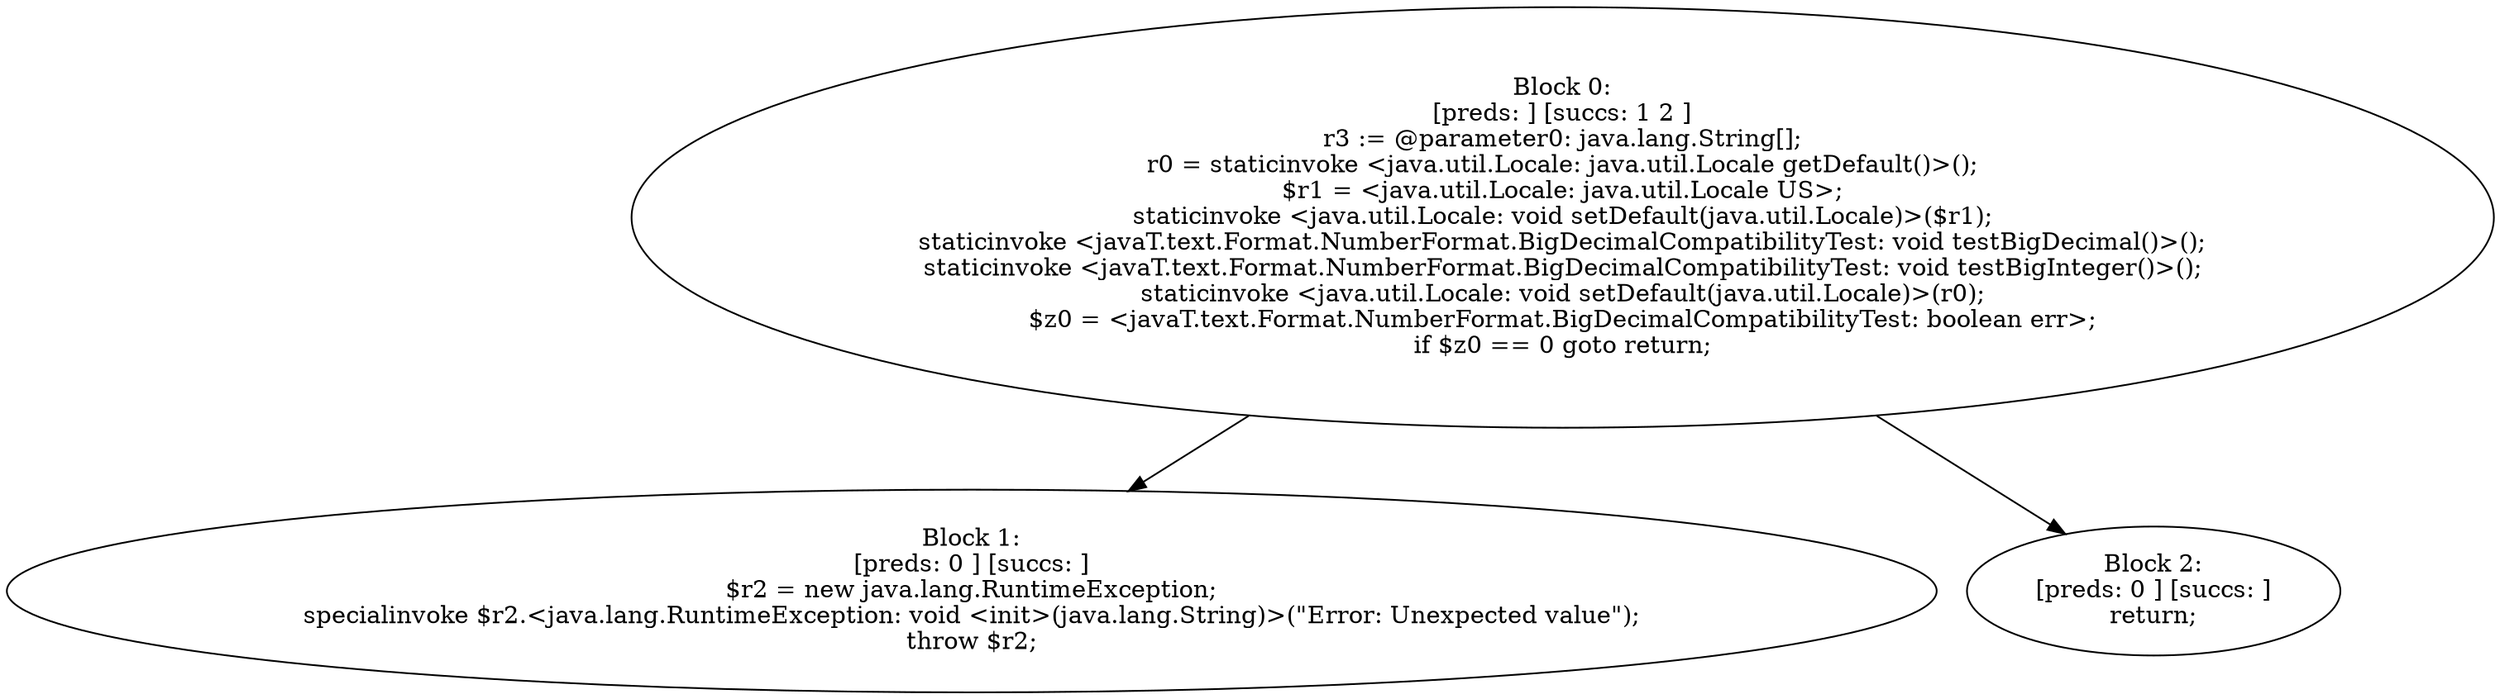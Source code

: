 digraph "unitGraph" {
    "Block 0:
[preds: ] [succs: 1 2 ]
r3 := @parameter0: java.lang.String[];
r0 = staticinvoke <java.util.Locale: java.util.Locale getDefault()>();
$r1 = <java.util.Locale: java.util.Locale US>;
staticinvoke <java.util.Locale: void setDefault(java.util.Locale)>($r1);
staticinvoke <javaT.text.Format.NumberFormat.BigDecimalCompatibilityTest: void testBigDecimal()>();
staticinvoke <javaT.text.Format.NumberFormat.BigDecimalCompatibilityTest: void testBigInteger()>();
staticinvoke <java.util.Locale: void setDefault(java.util.Locale)>(r0);
$z0 = <javaT.text.Format.NumberFormat.BigDecimalCompatibilityTest: boolean err>;
if $z0 == 0 goto return;
"
    "Block 1:
[preds: 0 ] [succs: ]
$r2 = new java.lang.RuntimeException;
specialinvoke $r2.<java.lang.RuntimeException: void <init>(java.lang.String)>(\"Error: Unexpected value\");
throw $r2;
"
    "Block 2:
[preds: 0 ] [succs: ]
return;
"
    "Block 0:
[preds: ] [succs: 1 2 ]
r3 := @parameter0: java.lang.String[];
r0 = staticinvoke <java.util.Locale: java.util.Locale getDefault()>();
$r1 = <java.util.Locale: java.util.Locale US>;
staticinvoke <java.util.Locale: void setDefault(java.util.Locale)>($r1);
staticinvoke <javaT.text.Format.NumberFormat.BigDecimalCompatibilityTest: void testBigDecimal()>();
staticinvoke <javaT.text.Format.NumberFormat.BigDecimalCompatibilityTest: void testBigInteger()>();
staticinvoke <java.util.Locale: void setDefault(java.util.Locale)>(r0);
$z0 = <javaT.text.Format.NumberFormat.BigDecimalCompatibilityTest: boolean err>;
if $z0 == 0 goto return;
"->"Block 1:
[preds: 0 ] [succs: ]
$r2 = new java.lang.RuntimeException;
specialinvoke $r2.<java.lang.RuntimeException: void <init>(java.lang.String)>(\"Error: Unexpected value\");
throw $r2;
";
    "Block 0:
[preds: ] [succs: 1 2 ]
r3 := @parameter0: java.lang.String[];
r0 = staticinvoke <java.util.Locale: java.util.Locale getDefault()>();
$r1 = <java.util.Locale: java.util.Locale US>;
staticinvoke <java.util.Locale: void setDefault(java.util.Locale)>($r1);
staticinvoke <javaT.text.Format.NumberFormat.BigDecimalCompatibilityTest: void testBigDecimal()>();
staticinvoke <javaT.text.Format.NumberFormat.BigDecimalCompatibilityTest: void testBigInteger()>();
staticinvoke <java.util.Locale: void setDefault(java.util.Locale)>(r0);
$z0 = <javaT.text.Format.NumberFormat.BigDecimalCompatibilityTest: boolean err>;
if $z0 == 0 goto return;
"->"Block 2:
[preds: 0 ] [succs: ]
return;
";
}
